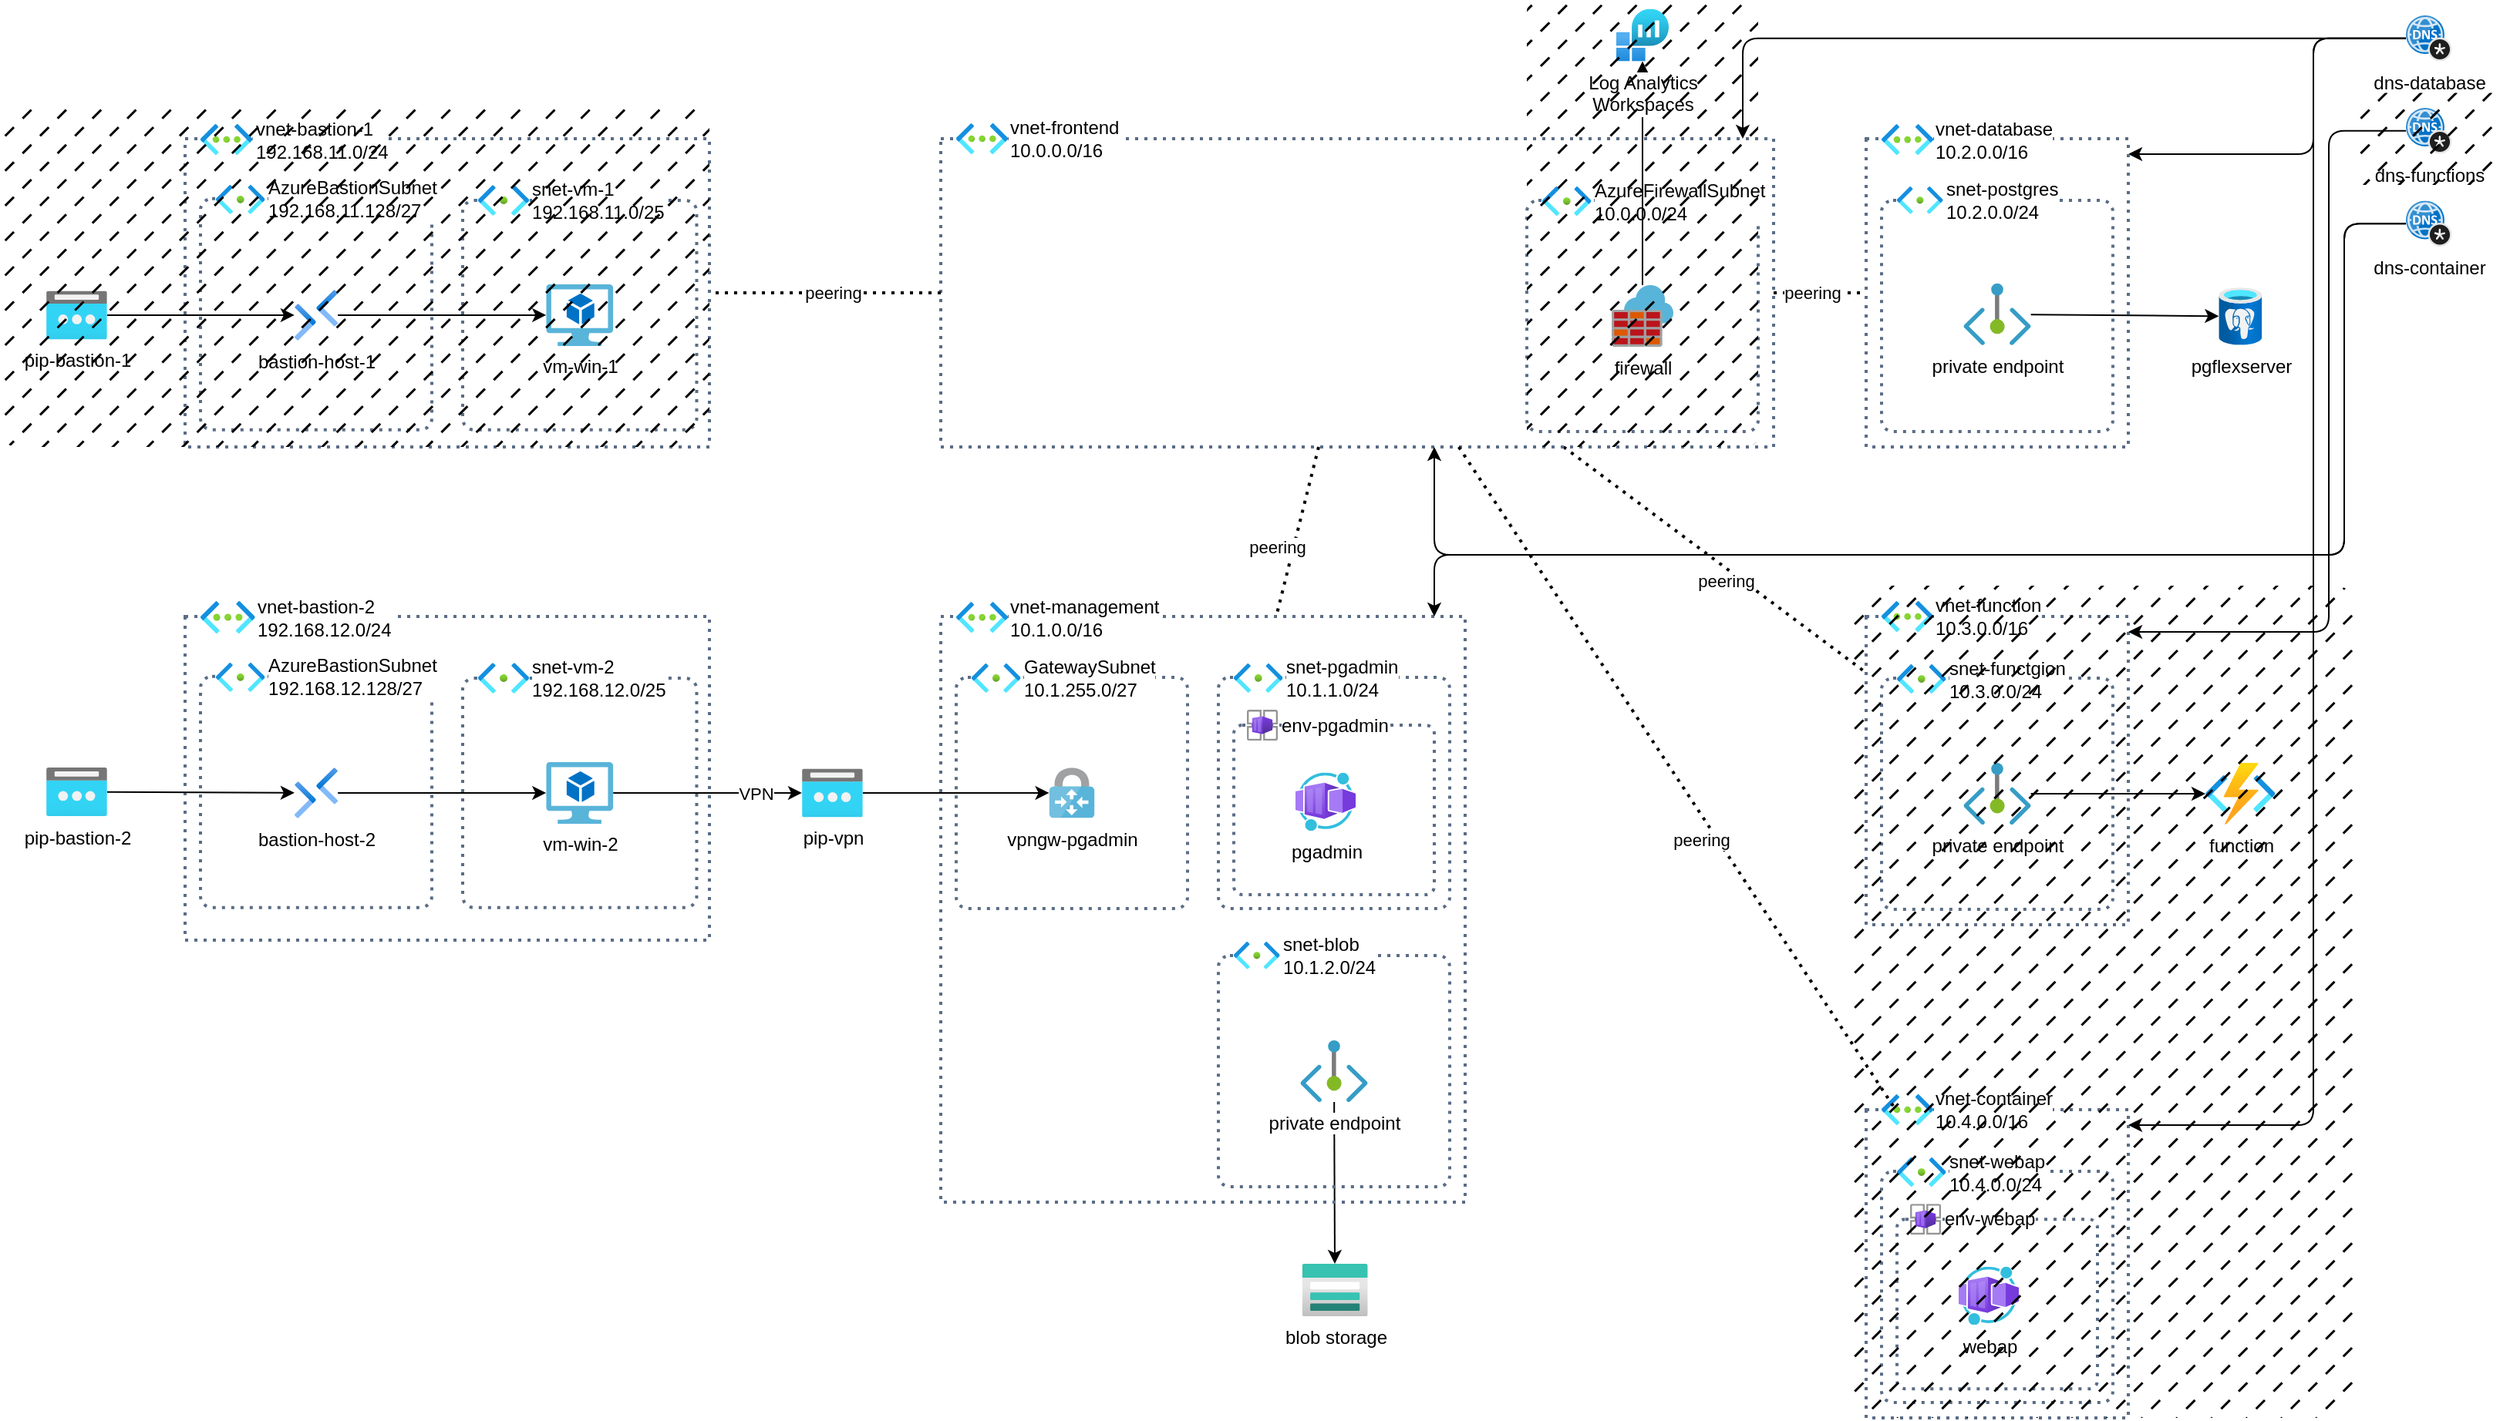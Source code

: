 <mxfile>
    <diagram id="G8ZCOdjm7SQ6kWsWZFQT" name="ページ1">
        <mxGraphModel dx="1851" dy="1910" grid="1" gridSize="10" guides="1" tooltips="1" connect="1" arrows="1" fold="1" page="1" pageScale="1" pageWidth="827" pageHeight="1169" math="0" shadow="0">
            <root>
                <mxCell id="0"/>
                <mxCell id="1" parent="0"/>
                <mxCell id="193" value="" style="edgeStyle=none;html=1;" edge="1" parent="1" source="188" target="190">
                    <mxGeometry relative="1" as="geometry"/>
                </mxCell>
                <mxCell id="32" value="" style="edgeStyle=none;html=1;endArrow=classic;endFill=1;strokeWidth=1;" parent="1" source="59" target="64" edge="1">
                    <mxGeometry relative="1" as="geometry">
                        <mxPoint x="440" y="600" as="sourcePoint"/>
                    </mxGeometry>
                </mxCell>
                <mxCell id="33" value="" style="fillColor=none;strokeColor=#5A6C86;dashed=1;verticalAlign=top;fontStyle=0;fontColor=#5A6C86;whiteSpace=wrap;html=1;container=1;collapsible=0;resizable=1;dashPattern=1 2;strokeWidth=2;" parent="1" vertex="1">
                    <mxGeometry x="30" y="240" width="340" height="210" as="geometry">
                        <mxRectangle x="580" y="370" width="120" height="30" as="alternateBounds"/>
                    </mxGeometry>
                </mxCell>
                <mxCell id="38" value="" style="fillColor=none;strokeColor=#5A6C86;dashed=1;verticalAlign=top;fontStyle=0;fontColor=#5A6C86;whiteSpace=wrap;html=1;container=1;collapsible=0;dashPattern=1 2;strokeWidth=2;rounded=1;arcSize=5;" parent="33" vertex="1">
                    <mxGeometry x="179.999" y="40" width="151.733" height="148.91" as="geometry">
                        <mxRectangle x="580" y="370" width="120" height="30" as="alternateBounds"/>
                    </mxGeometry>
                </mxCell>
                <mxCell id="40" value="snet-vm-2&lt;div&gt;192.168.12.0/25&lt;/div&gt;" style="image;aspect=fixed;html=1;points=[];align=left;fontSize=12;image=img/lib/azure2/networking/Subnet.svg;labelPosition=right;verticalLabelPosition=middle;verticalAlign=middle;imageBackground=default;" parent="38" vertex="1">
                    <mxGeometry x="9.996" y="-9.88" width="32.999" height="19.76" as="geometry"/>
                </mxCell>
                <mxCell id="41" value="vm-win-2" style="image;sketch=0;aspect=fixed;html=1;points=[];align=center;fontSize=12;image=img/lib/mscae/Virtual_Machine_2.svg;" parent="38" vertex="1">
                    <mxGeometry x="54.13" y="54.46" width="43.48" height="40" as="geometry"/>
                </mxCell>
                <mxCell id="47" value="" style="fillColor=none;strokeColor=#5A6C86;dashed=1;verticalAlign=top;fontStyle=0;fontColor=#5A6C86;whiteSpace=wrap;html=1;container=1;collapsible=0;resizable=1;dashPattern=1 2;strokeWidth=2;rounded=1;arcSize=5;" parent="33" vertex="1">
                    <mxGeometry x="10" y="38.91" width="150" height="150" as="geometry">
                        <mxRectangle x="580" y="370" width="120" height="30" as="alternateBounds"/>
                    </mxGeometry>
                </mxCell>
                <mxCell id="48" value="AzureBastionSubnet&lt;div&gt;192.168.12.128/27&lt;/div&gt;" style="image;aspect=fixed;html=1;points=[];align=left;fontSize=12;image=img/lib/azure2/networking/Subnet.svg;labelPosition=right;verticalLabelPosition=middle;verticalAlign=middle;imageBackground=default;" parent="47" vertex="1">
                    <mxGeometry x="10" y="-8.98" width="31.7" height="18.98" as="geometry"/>
                </mxCell>
                <mxCell id="53" value="bastion-host-2" style="image;aspect=fixed;html=1;points=[];align=center;fontSize=12;image=img/lib/azure2/networking/Bastions.svg;" parent="47" vertex="1">
                    <mxGeometry x="60.947" y="59.072" width="28.115" height="32.96" as="geometry"/>
                </mxCell>
                <mxCell id="13" value="vnet-bastion-2&lt;div&gt;192.168.12.0/24&lt;/div&gt;" style="image;aspect=fixed;html=1;points=[];align=left;fontSize=12;image=img/lib/azure2/networking/Virtual_Networks.svg;labelPosition=right;verticalLabelPosition=middle;verticalAlign=middle;labelBackgroundColor=default;textShadow=0;imageBackground=default;" parent="33" vertex="1">
                    <mxGeometry x="9.997" y="-10.004" width="35.321" height="21.087" as="geometry"/>
                </mxCell>
                <mxCell id="223" value="" style="edgeStyle=none;html=1;" edge="1" parent="33" source="53" target="41">
                    <mxGeometry relative="1" as="geometry">
                        <mxPoint x="-41" y="122.55" as="sourcePoint"/>
                        <mxPoint x="234.129" y="126.689" as="targetPoint"/>
                    </mxGeometry>
                </mxCell>
                <mxCell id="96" value="" style="edgeStyle=none;html=1;endArrow=none;endFill=0;strokeWidth=2;dashed=1;dashPattern=1 2;" parent="1" source="143" target="81" edge="1">
                    <mxGeometry relative="1" as="geometry">
                        <mxPoint x="1280" y="340" as="sourcePoint"/>
                    </mxGeometry>
                </mxCell>
                <mxCell id="97" value="peering" style="edgeLabel;html=1;align=center;verticalAlign=middle;resizable=0;points=[];" parent="96" vertex="1" connectable="0">
                    <mxGeometry x="0.186" relative="1" as="geometry">
                        <mxPoint x="-11" as="offset"/>
                    </mxGeometry>
                </mxCell>
                <mxCell id="42" value="" style="fillColor=none;strokeColor=#5A6C86;dashed=1;verticalAlign=top;fontStyle=0;fontColor=#5A6C86;whiteSpace=wrap;html=1;container=1;collapsible=0;dashPattern=1 2;strokeWidth=2;" parent="1" vertex="1">
                    <mxGeometry x="520" y="240" width="340" height="380" as="geometry">
                        <mxRectangle x="580" y="370" width="120" height="30" as="alternateBounds"/>
                    </mxGeometry>
                </mxCell>
                <mxCell id="56" value="" style="fillColor=none;strokeColor=#5A6C86;dashed=1;verticalAlign=top;fontStyle=0;fontColor=#5A6C86;whiteSpace=wrap;html=1;container=1;collapsible=0;resizable=1;dashPattern=1 2;strokeWidth=2;rounded=1;arcSize=5;" parent="42" vertex="1">
                    <mxGeometry x="10" y="39.45" width="150" height="150" as="geometry">
                        <mxRectangle x="580" y="370" width="120" height="30" as="alternateBounds"/>
                    </mxGeometry>
                </mxCell>
                <mxCell id="58" value="GatewaySubnet&lt;div&gt;10.1.255.0/27&lt;/div&gt;" style="image;aspect=fixed;html=1;points=[];align=left;fontSize=12;image=img/lib/azure2/networking/Subnet.svg;labelPosition=right;verticalLabelPosition=middle;verticalAlign=middle;imageBackground=default;" parent="56" vertex="1">
                    <mxGeometry x="10" y="-8.98" width="31.7" height="18.98" as="geometry"/>
                </mxCell>
                <mxCell id="64" value="vpngw-pgadmin" style="image;sketch=0;aspect=fixed;html=1;points=[];align=center;fontSize=12;image=img/lib/mscae/VPN_Gateway.svg;" parent="56" vertex="1">
                    <mxGeometry x="60.28" y="58.64" width="29.44" height="32.71" as="geometry"/>
                </mxCell>
                <mxCell id="43" value="vnet-management&lt;div&gt;10.1.0.0/16&lt;/div&gt;" style="image;aspect=fixed;html=1;points=[];align=left;fontSize=12;image=img/lib/azure2/networking/Virtual_Networks.svg;labelPosition=right;verticalLabelPosition=middle;verticalAlign=middle;labelBackgroundColor=default;textShadow=0;imageBackground=default;" parent="42" vertex="1">
                    <mxGeometry x="10" y="-9.46" width="33.49" height="20" as="geometry"/>
                </mxCell>
                <mxCell id="65" value="" style="fillColor=none;strokeColor=#5A6C86;dashed=1;verticalAlign=top;fontStyle=0;fontColor=#5A6C86;whiteSpace=wrap;html=1;container=1;collapsible=0;resizable=1;dashPattern=1 2;strokeWidth=2;rounded=1;arcSize=5;" parent="42" vertex="1">
                    <mxGeometry x="180" y="39.45" width="150" height="150" as="geometry">
                        <mxRectangle x="580" y="370" width="120" height="30" as="alternateBounds"/>
                    </mxGeometry>
                </mxCell>
                <mxCell id="66" value="snet-pgadmin&lt;div&gt;10.1.1.0/24&lt;/div&gt;" style="image;aspect=fixed;html=1;points=[];align=left;fontSize=12;image=img/lib/azure2/networking/Subnet.svg;labelPosition=right;verticalLabelPosition=middle;verticalAlign=middle;imageBackground=default;" parent="65" vertex="1">
                    <mxGeometry x="10" y="-8.98" width="31.7" height="18.98" as="geometry"/>
                </mxCell>
                <mxCell id="76" value="" style="fillColor=none;strokeColor=#5A6C86;dashed=1;verticalAlign=top;fontStyle=0;fontColor=#5A6C86;whiteSpace=wrap;html=1;container=1;collapsible=0;resizable=1;dashPattern=1 2;strokeWidth=2;rounded=1;arcSize=5;" parent="65" vertex="1">
                    <mxGeometry x="10" y="31.09" width="130" height="110" as="geometry">
                        <mxRectangle x="580" y="370" width="120" height="30" as="alternateBounds"/>
                    </mxGeometry>
                </mxCell>
                <mxCell id="75" value="env-pgadmin" style="image;aspect=fixed;html=1;points=[];align=left;fontSize=12;image=img/lib/azure2/other/Container_App_Environments.svg;labelPosition=right;verticalLabelPosition=middle;verticalAlign=middle;" parent="76" vertex="1">
                    <mxGeometry x="8.52" y="-10" width="20" height="20" as="geometry"/>
                </mxCell>
                <mxCell id="79" value="pgadmin" style="image;aspect=fixed;html=1;points=[];align=center;fontSize=12;image=img/lib/azure2/other/Worker_Container_App.svg;" parent="76" vertex="1">
                    <mxGeometry x="40" y="30.75" width="39" height="37.84" as="geometry"/>
                </mxCell>
                <mxCell id="186" value="" style="fillColor=none;strokeColor=#5A6C86;dashed=1;verticalAlign=top;fontStyle=0;fontColor=#5A6C86;whiteSpace=wrap;html=1;container=1;collapsible=0;resizable=1;dashPattern=1 2;strokeWidth=2;rounded=1;arcSize=5;" vertex="1" parent="42">
                    <mxGeometry x="180" y="220" width="150" height="150" as="geometry">
                        <mxRectangle x="580" y="370" width="120" height="30" as="alternateBounds"/>
                    </mxGeometry>
                </mxCell>
                <mxCell id="187" value="snet-blob&lt;div&gt;10.1.2.0/24&lt;/div&gt;" style="image;aspect=fixed;html=1;points=[];align=left;fontSize=12;image=img/lib/azure2/networking/Subnet.svg;labelPosition=right;verticalLabelPosition=middle;verticalAlign=middle;imageBackground=default;" vertex="1" parent="186">
                    <mxGeometry x="10" y="-8.98" width="29.719" height="17.794" as="geometry"/>
                </mxCell>
                <mxCell id="188" value="private endpoint" style="image;aspect=fixed;html=1;points=[];align=center;fontSize=12;image=img/lib/azure2/networking/Private_Endpoint.svg;labelBackgroundColor=default;imageBackground=none;" vertex="1" parent="186">
                    <mxGeometry x="53.18" y="55" width="43.64" height="40" as="geometry"/>
                </mxCell>
                <mxCell id="55" value="" style="edgeStyle=none;html=1;" parent="1" source="54" target="53" edge="1">
                    <mxGeometry relative="1" as="geometry"/>
                </mxCell>
                <mxCell id="54" value="pip-bastion-2" style="image;aspect=fixed;html=1;points=[];align=center;fontSize=12;image=img/lib/azure2/networking/Public_IP_Addresses.svg;" parent="1" vertex="1">
                    <mxGeometry x="-60.001" y="337.98" width="39.44" height="31.55" as="geometry"/>
                </mxCell>
                <mxCell id="60" value="" style="edgeStyle=none;html=1;endArrow=classic;endFill=1;strokeWidth=1;" parent="1" source="41" target="59" edge="1">
                    <mxGeometry relative="1" as="geometry">
                        <mxPoint x="370" y="343" as="sourcePoint"/>
                        <mxPoint x="520" y="342" as="targetPoint"/>
                    </mxGeometry>
                </mxCell>
                <mxCell id="63" value="VPN" style="edgeLabel;html=1;align=center;verticalAlign=middle;resizable=0;points=[];" parent="60" vertex="1" connectable="0">
                    <mxGeometry x="0.162" relative="1" as="geometry">
                        <mxPoint x="21" as="offset"/>
                    </mxGeometry>
                </mxCell>
                <mxCell id="59" value="pip-vpn" style="image;aspect=fixed;html=1;points=[];align=center;fontSize=12;image=img/lib/azure2/networking/Public_IP_Addresses.svg;" parent="1" vertex="1">
                    <mxGeometry x="429.999" y="338.71" width="39.44" height="31.55" as="geometry"/>
                </mxCell>
                <mxCell id="72" value="" style="edgeStyle=orthogonalEdgeStyle;html=1;" parent="1" source="71" target="81" edge="1">
                    <mxGeometry relative="1" as="geometry">
                        <Array as="points">
                            <mxPoint x="1410" y="-135"/>
                            <mxPoint x="1410" y="-60"/>
                        </Array>
                    </mxGeometry>
                </mxCell>
                <mxCell id="71" value="dns-database" style="image;sketch=0;aspect=fixed;html=1;points=[];align=center;fontSize=12;image=img/lib/mscae/DNS_Private_Zones.svg;" parent="1" vertex="1">
                    <mxGeometry x="1470" y="-150.0" width="29.72" height="29.72" as="geometry"/>
                </mxCell>
                <mxCell id="81" value="" style="fillColor=none;strokeColor=#5A6C86;dashed=1;verticalAlign=top;fontStyle=0;fontColor=#5A6C86;whiteSpace=wrap;html=1;container=1;collapsible=0;dashPattern=1 2;strokeWidth=2;" parent="1" vertex="1">
                    <mxGeometry x="1120" y="-70.0" width="170" height="200" as="geometry">
                        <mxRectangle x="580" y="370" width="120" height="30" as="alternateBounds"/>
                    </mxGeometry>
                </mxCell>
                <mxCell id="91" value="" style="fillColor=none;strokeColor=#5A6C86;dashed=1;verticalAlign=top;fontStyle=0;fontColor=#5A6C86;whiteSpace=wrap;html=1;container=1;collapsible=0;resizable=1;dashPattern=1 2;strokeWidth=2;rounded=1;arcSize=5;" parent="81" vertex="1">
                    <mxGeometry x="10" y="40" width="150" height="150" as="geometry">
                        <mxRectangle x="580" y="370" width="120" height="30" as="alternateBounds"/>
                    </mxGeometry>
                </mxCell>
                <mxCell id="92" value="snet-postgres&lt;div&gt;10.2.0.0/24&lt;/div&gt;" style="image;aspect=fixed;html=1;points=[];align=left;fontSize=12;image=img/lib/azure2/networking/Subnet.svg;labelPosition=right;verticalLabelPosition=middle;verticalAlign=middle;imageBackground=default;" parent="91" vertex="1">
                    <mxGeometry x="10" y="-8.98" width="29.719" height="17.794" as="geometry"/>
                </mxCell>
                <mxCell id="127" value="private endpoint" style="image;aspect=fixed;html=1;points=[];align=center;fontSize=12;image=img/lib/azure2/networking/Private_Endpoint.svg;" parent="91" vertex="1">
                    <mxGeometry x="53.18" y="53.91" width="43.64" height="40" as="geometry"/>
                </mxCell>
                <mxCell id="82" value="vnet-database&lt;div&gt;10.2.0.0/16&lt;/div&gt;" style="image;aspect=fixed;html=1;points=[];align=left;fontSize=12;image=img/lib/azure2/networking/Virtual_Networks.svg;labelPosition=right;verticalLabelPosition=middle;verticalAlign=middle;labelBackgroundColor=default;textShadow=0;imageBackground=default;" parent="81" vertex="1">
                    <mxGeometry x="10" y="-9.46" width="33.49" height="20" as="geometry"/>
                </mxCell>
                <mxCell id="116" value="" style="fillColor=none;strokeColor=#5A6C86;dashed=1;verticalAlign=top;fontStyle=0;fontColor=#5A6C86;whiteSpace=wrap;html=1;container=1;collapsible=0;dashPattern=1 2;strokeWidth=2;" parent="1" vertex="1">
                    <mxGeometry x="1120" y="240.0" width="170" height="200" as="geometry">
                        <mxRectangle x="580" y="370" width="120" height="30" as="alternateBounds"/>
                    </mxGeometry>
                </mxCell>
                <mxCell id="120" value="" style="fillColor=none;strokeColor=#5A6C86;dashed=1;verticalAlign=top;fontStyle=0;fontColor=#5A6C86;whiteSpace=wrap;html=1;container=1;collapsible=0;resizable=1;dashPattern=1 2;strokeWidth=2;rounded=1;arcSize=5;" parent="116" vertex="1">
                    <mxGeometry x="10" y="40" width="150" height="150" as="geometry">
                        <mxRectangle x="580" y="370" width="120" height="30" as="alternateBounds"/>
                    </mxGeometry>
                </mxCell>
                <mxCell id="121" value="snet-functgion&lt;div&gt;10.3.0.0/24&lt;/div&gt;" style="image;aspect=fixed;html=1;points=[];align=left;fontSize=12;image=img/lib/azure2/networking/Subnet.svg;labelPosition=right;verticalLabelPosition=middle;verticalAlign=middle;imageBackground=default;" parent="120" vertex="1">
                    <mxGeometry x="10" y="-8.98" width="31.7" height="18.98" as="geometry"/>
                </mxCell>
                <mxCell id="129" value="private endpoint" style="image;aspect=fixed;html=1;points=[];align=center;fontSize=12;image=img/lib/azure2/networking/Private_Endpoint.svg;" parent="120" vertex="1">
                    <mxGeometry x="53.18" y="55.0" width="43.64" height="40" as="geometry"/>
                </mxCell>
                <mxCell id="125" value="vnet-function&lt;div&gt;10.3.0.0/16&lt;/div&gt;" style="image;aspect=fixed;html=1;points=[];align=left;fontSize=12;image=img/lib/azure2/networking/Virtual_Networks.svg;labelPosition=right;verticalLabelPosition=middle;verticalAlign=middle;labelBackgroundColor=default;textShadow=0;imageBackground=default;" parent="116" vertex="1">
                    <mxGeometry x="10" y="-10" width="33.49" height="20" as="geometry"/>
                </mxCell>
                <mxCell id="126" value="function" style="image;aspect=fixed;html=1;points=[];align=center;fontSize=12;image=img/lib/azure2/compute/Function_Apps.svg;" parent="1" vertex="1">
                    <mxGeometry x="1340" y="335.0" width="45.34" height="40" as="geometry"/>
                </mxCell>
                <mxCell id="93" value="pgflexserver" style="image;aspect=fixed;html=1;points=[];align=center;fontSize=12;image=img/lib/azure2/databases/Azure_Database_PostgreSQL_Server.svg;" parent="1" vertex="1">
                    <mxGeometry x="1348.67" y="26.58" width="28" height="37.33" as="geometry"/>
                </mxCell>
                <mxCell id="130" value="" style="edgeStyle=none;html=1;" parent="1" source="129" target="126" edge="1">
                    <mxGeometry relative="1" as="geometry"/>
                </mxCell>
                <mxCell id="131" value="" style="edgeStyle=none;html=1;" parent="1" source="127" target="93" edge="1">
                    <mxGeometry relative="1" as="geometry"/>
                </mxCell>
                <mxCell id="132" value="" style="edgeStyle=none;html=1;endArrow=none;endFill=0;strokeWidth=2;dashed=1;dashPattern=1 2;" parent="1" source="143" target="116" edge="1">
                    <mxGeometry relative="1" as="geometry">
                        <mxPoint x="827" y="490" as="sourcePoint"/>
                        <mxPoint x="897" y="490" as="targetPoint"/>
                    </mxGeometry>
                </mxCell>
                <mxCell id="133" value="peering" style="edgeLabel;html=1;align=center;verticalAlign=middle;resizable=0;points=[];" parent="132" vertex="1" connectable="0">
                    <mxGeometry x="0.186" relative="1" as="geometry">
                        <mxPoint x="-11" as="offset"/>
                    </mxGeometry>
                </mxCell>
                <mxCell id="136" value="" style="edgeStyle=orthogonalEdgeStyle;html=1;" parent="1" source="135" target="116" edge="1">
                    <mxGeometry relative="1" as="geometry">
                        <Array as="points">
                            <mxPoint x="1420" y="-75"/>
                            <mxPoint x="1420" y="250"/>
                        </Array>
                    </mxGeometry>
                </mxCell>
                <mxCell id="135" value="dns-functions" style="image;sketch=0;aspect=fixed;html=1;points=[];align=center;fontSize=12;image=img/lib/mscae/DNS_Private_Zones.svg;" parent="1" vertex="1">
                    <mxGeometry x="1470" y="-90" width="29.72" height="29.72" as="geometry"/>
                </mxCell>
                <mxCell id="143" value="" style="fillColor=none;strokeColor=#5A6C86;dashed=1;verticalAlign=top;fontStyle=0;fontColor=#5A6C86;whiteSpace=wrap;html=1;container=1;collapsible=0;dashPattern=1 2;strokeWidth=2;" parent="1" vertex="1">
                    <mxGeometry x="520" y="-70" width="540" height="200" as="geometry">
                        <mxRectangle x="580" y="370" width="120" height="30" as="alternateBounds"/>
                    </mxGeometry>
                </mxCell>
                <mxCell id="152" value="vnet-frontend&lt;div&gt;10.0.0.0/16&lt;/div&gt;" style="image;aspect=fixed;html=1;points=[];align=left;fontSize=12;image=img/lib/azure2/networking/Virtual_Networks.svg;labelPosition=right;verticalLabelPosition=middle;verticalAlign=middle;labelBackgroundColor=default;textShadow=0;imageBackground=default;" parent="143" vertex="1">
                    <mxGeometry x="10" y="-10" width="33.49" height="20" as="geometry"/>
                </mxCell>
                <mxCell id="153" value="" style="fillColor=none;strokeColor=#5A6C86;dashed=1;verticalAlign=top;fontStyle=0;fontColor=#5A6C86;whiteSpace=wrap;html=1;container=1;collapsible=0;resizable=1;dashPattern=1 2;strokeWidth=2;rounded=1;arcSize=5;" parent="143" vertex="1">
                    <mxGeometry x="380" y="40" width="150" height="150" as="geometry">
                        <mxRectangle x="580" y="370" width="120" height="30" as="alternateBounds"/>
                    </mxGeometry>
                </mxCell>
                <mxCell id="154" value="AzureFirewallSubnet&lt;div&gt;10.0.0.0/24&lt;/div&gt;" style="image;aspect=fixed;html=1;points=[];align=left;fontSize=12;image=img/lib/azure2/networking/Subnet.svg;labelPosition=right;verticalLabelPosition=middle;verticalAlign=middle;imageBackground=default;" parent="153" vertex="1">
                    <mxGeometry x="10" y="-8.98" width="31.7" height="18.98" as="geometry"/>
                </mxCell>
                <mxCell id="155" value="firewall" style="image;sketch=0;aspect=fixed;html=1;points=[];align=center;fontSize=12;image=img/lib/mscae/Azure_Firewall.svg;" parent="153" vertex="1">
                    <mxGeometry x="55" y="55" width="40" height="40" as="geometry"/>
                </mxCell>
                <mxCell id="156" value="" style="edgeStyle=none;html=1;endArrow=none;endFill=0;strokeWidth=2;dashed=1;dashPattern=1 2;" parent="1" source="143" target="42" edge="1">
                    <mxGeometry relative="1" as="geometry">
                        <mxPoint x="933" y="140" as="sourcePoint"/>
                        <mxPoint x="1130" y="273" as="targetPoint"/>
                    </mxGeometry>
                </mxCell>
                <mxCell id="157" value="peering" style="edgeLabel;html=1;align=center;verticalAlign=middle;resizable=0;points=[];" parent="156" vertex="1" connectable="0">
                    <mxGeometry x="0.186" relative="1" as="geometry">
                        <mxPoint x="-11" as="offset"/>
                    </mxGeometry>
                </mxCell>
                <mxCell id="158" value="" style="fillColor=none;strokeColor=#5A6C86;dashed=1;verticalAlign=top;fontStyle=0;fontColor=#5A6C86;whiteSpace=wrap;html=1;container=1;collapsible=0;dashPattern=1 2;strokeWidth=2;" parent="1" vertex="1">
                    <mxGeometry x="1120" y="560" width="170" height="200" as="geometry">
                        <mxRectangle x="580" y="370" width="120" height="30" as="alternateBounds"/>
                    </mxGeometry>
                </mxCell>
                <mxCell id="162" value="vnet-container&lt;div&gt;10.4.0.0/16&lt;/div&gt;" style="image;aspect=fixed;html=1;points=[];align=left;fontSize=12;image=img/lib/azure2/networking/Virtual_Networks.svg;labelPosition=right;verticalLabelPosition=middle;verticalAlign=middle;labelBackgroundColor=default;textShadow=0;imageBackground=default;" parent="158" vertex="1">
                    <mxGeometry x="10" y="-10" width="33.49" height="20" as="geometry"/>
                </mxCell>
                <mxCell id="170" value="" style="fillColor=none;strokeColor=#5A6C86;dashed=1;verticalAlign=top;fontStyle=0;fontColor=#5A6C86;whiteSpace=wrap;html=1;container=1;collapsible=0;resizable=1;dashPattern=1 2;strokeWidth=2;rounded=1;arcSize=5;" parent="158" vertex="1">
                    <mxGeometry x="10" y="40" width="150" height="150" as="geometry">
                        <mxRectangle x="580" y="370" width="120" height="30" as="alternateBounds"/>
                    </mxGeometry>
                </mxCell>
                <mxCell id="171" value="snet-webap&lt;div&gt;10.4.0.0/24&lt;/div&gt;" style="image;aspect=fixed;html=1;points=[];align=left;fontSize=12;image=img/lib/azure2/networking/Subnet.svg;labelPosition=right;verticalLabelPosition=middle;verticalAlign=middle;imageBackground=default;" parent="170" vertex="1">
                    <mxGeometry x="10" y="-8.98" width="31.7" height="18.98" as="geometry"/>
                </mxCell>
                <mxCell id="172" value="" style="fillColor=none;strokeColor=#5A6C86;dashed=1;verticalAlign=top;fontStyle=0;fontColor=#5A6C86;whiteSpace=wrap;html=1;container=1;collapsible=0;resizable=1;dashPattern=1 2;strokeWidth=2;rounded=1;arcSize=5;" parent="170" vertex="1">
                    <mxGeometry x="10" y="31.09" width="130" height="110" as="geometry">
                        <mxRectangle x="580" y="370" width="120" height="30" as="alternateBounds"/>
                    </mxGeometry>
                </mxCell>
                <mxCell id="173" value="env-webap" style="image;aspect=fixed;html=1;points=[];align=left;fontSize=12;image=img/lib/azure2/other/Container_App_Environments.svg;labelPosition=right;verticalLabelPosition=middle;verticalAlign=middle;" parent="172" vertex="1">
                    <mxGeometry x="8.52" y="-10" width="20" height="20" as="geometry"/>
                </mxCell>
                <mxCell id="174" value="webap" style="image;aspect=fixed;html=1;points=[];align=center;fontSize=12;image=img/lib/azure2/other/Worker_Container_App.svg;" parent="172" vertex="1">
                    <mxGeometry x="40" y="30.75" width="39" height="37.84" as="geometry"/>
                </mxCell>
                <mxCell id="163" value="dns-container" style="image;sketch=0;aspect=fixed;html=1;points=[];align=center;fontSize=12;image=img/lib/mscae/DNS_Private_Zones.svg;" parent="1" vertex="1">
                    <mxGeometry x="1470" y="-29.72" width="29.72" height="29.72" as="geometry"/>
                </mxCell>
                <mxCell id="164" value="" style="edgeStyle=orthogonalEdgeStyle;html=1;" parent="1" source="163" target="143" edge="1">
                    <mxGeometry relative="1" as="geometry">
                        <mxPoint x="1430" y="393.92" as="sourcePoint"/>
                        <mxPoint x="1365" y="448.92" as="targetPoint"/>
                        <Array as="points">
                            <mxPoint x="1430" y="-15"/>
                            <mxPoint x="1430" y="200"/>
                            <mxPoint x="840" y="200"/>
                        </Array>
                    </mxGeometry>
                </mxCell>
                <mxCell id="165" value="" style="edgeStyle=none;html=1;endArrow=none;endFill=0;strokeWidth=2;dashed=1;dashPattern=1 2;" parent="1" source="143" target="158" edge="1">
                    <mxGeometry relative="1" as="geometry">
                        <mxPoint x="934" y="140" as="sourcePoint"/>
                        <mxPoint x="1130" y="287" as="targetPoint"/>
                    </mxGeometry>
                </mxCell>
                <mxCell id="166" value="peering" style="edgeLabel;html=1;align=center;verticalAlign=middle;resizable=0;points=[];" parent="165" vertex="1" connectable="0">
                    <mxGeometry x="0.186" relative="1" as="geometry">
                        <mxPoint x="-11" as="offset"/>
                    </mxGeometry>
                </mxCell>
                <mxCell id="176" value="" style="edgeStyle=none;html=1;" parent="1" source="155" target="175" edge="1">
                    <mxGeometry relative="1" as="geometry"/>
                </mxCell>
                <mxCell id="175" value="Log Analytics&lt;div&gt;Workspaces&lt;/div&gt;" style="image;aspect=fixed;html=1;points=[];align=center;fontSize=12;image=img/lib/azure2/analytics/Log_Analytics_Workspaces.svg;labelBackgroundColor=#FFFFFF;" parent="1" vertex="1">
                    <mxGeometry x="958" y="-154.28" width="34" height="34" as="geometry"/>
                </mxCell>
                <mxCell id="178" value="" style="edgeStyle=orthogonalEdgeStyle;html=1;" parent="1" source="163" target="42" edge="1">
                    <mxGeometry relative="1" as="geometry">
                        <mxPoint x="1470" y="-15" as="sourcePoint"/>
                        <mxPoint x="1290" y="570" as="targetPoint"/>
                        <Array as="points">
                            <mxPoint x="1430" y="-15"/>
                            <mxPoint x="1430" y="200"/>
                            <mxPoint x="840" y="200"/>
                        </Array>
                    </mxGeometry>
                </mxCell>
                <mxCell id="179" value="" style="edgeStyle=orthogonalEdgeStyle;html=1;" parent="1" source="71" target="158" edge="1">
                    <mxGeometry relative="1" as="geometry">
                        <mxPoint x="1480" y="-125" as="sourcePoint"/>
                        <mxPoint x="1300" y="-50" as="targetPoint"/>
                        <Array as="points">
                            <mxPoint x="1410" y="-135"/>
                            <mxPoint x="1410" y="570"/>
                        </Array>
                    </mxGeometry>
                </mxCell>
                <mxCell id="180" value="" style="edgeStyle=orthogonalEdgeStyle;html=1;" parent="1" source="71" target="143" edge="1">
                    <mxGeometry relative="1" as="geometry">
                        <mxPoint x="1480" y="-65" as="sourcePoint"/>
                        <mxPoint x="1300" y="260" as="targetPoint"/>
                        <Array as="points">
                            <mxPoint x="1040" y="-135"/>
                        </Array>
                    </mxGeometry>
                </mxCell>
                <mxCell id="181" value="" style="rounded=1;whiteSpace=wrap;html=1;strokeColor=none;arcSize=5;fillStyle=dashed;fillColor=#000000;" parent="1" vertex="1">
                    <mxGeometry x="900" y="-160" width="150" height="290" as="geometry"/>
                </mxCell>
                <mxCell id="182" value="" style="rounded=1;whiteSpace=wrap;html=1;strokeColor=none;arcSize=5;fillStyle=dashed;fillColor=#000000;" parent="1" vertex="1">
                    <mxGeometry x="1110" y="220" width="330" height="540" as="geometry"/>
                </mxCell>
                <mxCell id="185" value="" style="rounded=1;whiteSpace=wrap;html=1;strokeColor=none;arcSize=5;fillStyle=dashed;fillColor=#000000;" parent="1" vertex="1">
                    <mxGeometry x="1440" y="-99.76" width="90" height="59.76" as="geometry"/>
                </mxCell>
                <mxCell id="190" value="blob storage" style="image;aspect=fixed;html=1;points=[];align=center;fontSize=12;image=img/lib/azure2/storage/Storage_Accounts.svg;" vertex="1" parent="1">
                    <mxGeometry x="754.32" y="660" width="42.5" height="34" as="geometry"/>
                </mxCell>
                <mxCell id="194" value="blob storage" style="image;aspect=fixed;html=1;points=[];align=center;fontSize=12;image=img/lib/azure2/storage/Storage_Accounts.svg;" vertex="1" parent="1">
                    <mxGeometry x="754.32" y="660" width="42.5" height="34" as="geometry"/>
                </mxCell>
                <mxCell id="210" value="" style="fillColor=none;strokeColor=#5A6C86;dashed=1;verticalAlign=top;fontStyle=0;fontColor=#5A6C86;whiteSpace=wrap;html=1;container=1;collapsible=0;resizable=1;dashPattern=1 2;strokeWidth=2;" vertex="1" parent="1">
                    <mxGeometry x="30" y="-70" width="340" height="200" as="geometry">
                        <mxRectangle x="580" y="370" width="120" height="30" as="alternateBounds"/>
                    </mxGeometry>
                </mxCell>
                <mxCell id="217" value="vnet-bastion-1&lt;div&gt;192.168.11.0/24&lt;/div&gt;" style="image;aspect=fixed;html=1;points=[];align=left;fontSize=12;image=img/lib/azure2/networking/Virtual_Networks.svg;labelPosition=right;verticalLabelPosition=middle;verticalAlign=middle;labelBackgroundColor=default;textShadow=0;imageBackground=default;" vertex="1" parent="210">
                    <mxGeometry x="9.997" y="-9.527" width="33.639" height="20.083" as="geometry"/>
                </mxCell>
                <mxCell id="211" value="" style="fillColor=none;strokeColor=#5A6C86;dashed=1;verticalAlign=top;fontStyle=0;fontColor=#5A6C86;whiteSpace=wrap;html=1;container=1;collapsible=0;dashPattern=1 2;strokeWidth=2;rounded=1;arcSize=5;" vertex="1" parent="210">
                    <mxGeometry x="179.999" y="40" width="151.733" height="148.91" as="geometry">
                        <mxRectangle x="580" y="370" width="120" height="30" as="alternateBounds"/>
                    </mxGeometry>
                </mxCell>
                <mxCell id="212" value="snet-vm-1&lt;div&gt;192.168.11.0/25&lt;/div&gt;" style="image;aspect=fixed;html=1;points=[];align=left;fontSize=12;image=img/lib/azure2/networking/Subnet.svg;labelPosition=right;verticalLabelPosition=middle;verticalAlign=middle;imageBackground=default;" vertex="1" parent="211">
                    <mxGeometry x="9.996" y="-9.88" width="32.999" height="19.76" as="geometry"/>
                </mxCell>
                <mxCell id="213" value="vm-win-1" style="image;sketch=0;aspect=fixed;html=1;points=[];align=center;fontSize=12;image=img/lib/mscae/Virtual_Machine_2.svg;" vertex="1" parent="211">
                    <mxGeometry x="54.13" y="54.46" width="43.48" height="40" as="geometry"/>
                </mxCell>
                <mxCell id="214" value="" style="fillColor=none;strokeColor=#5A6C86;dashed=1;verticalAlign=top;fontStyle=0;fontColor=#5A6C86;whiteSpace=wrap;html=1;container=1;collapsible=0;resizable=1;dashPattern=1 2;strokeWidth=2;rounded=1;arcSize=5;" vertex="1" parent="210">
                    <mxGeometry x="10" y="38.91" width="150" height="150" as="geometry">
                        <mxRectangle x="580" y="370" width="120" height="30" as="alternateBounds"/>
                    </mxGeometry>
                </mxCell>
                <mxCell id="215" value="bastion-host-1" style="image;aspect=fixed;html=1;points=[];align=center;fontSize=12;image=img/lib/azure2/networking/Bastions.svg;" vertex="1" parent="214">
                    <mxGeometry x="60.947" y="59.072" width="28.115" height="32.96" as="geometry"/>
                </mxCell>
                <mxCell id="216" value="AzureBastionSubnet&lt;div&gt;192.168.11.128/27&lt;/div&gt;" style="image;aspect=fixed;html=1;points=[];align=left;fontSize=12;image=img/lib/azure2/networking/Subnet.svg;labelPosition=right;verticalLabelPosition=middle;verticalAlign=middle;imageBackground=default;" vertex="1" parent="214">
                    <mxGeometry x="10" y="-8.98" width="31.7" height="18.98" as="geometry"/>
                </mxCell>
                <mxCell id="224" value="" style="edgeStyle=none;html=1;" edge="1" parent="210" source="215" target="213">
                    <mxGeometry relative="1" as="geometry">
                        <mxPoint x="-41" y="108" as="sourcePoint"/>
                        <mxPoint x="77" y="115" as="targetPoint"/>
                    </mxGeometry>
                </mxCell>
                <mxCell id="218" value="" style="edgeStyle=none;html=1;" edge="1" source="219" target="215" parent="1">
                    <mxGeometry relative="1" as="geometry"/>
                </mxCell>
                <mxCell id="219" value="pip-bastion-1" style="image;aspect=fixed;html=1;points=[];align=center;fontSize=12;image=img/lib/azure2/networking/Public_IP_Addresses.svg;" vertex="1" parent="1">
                    <mxGeometry x="-60.001" y="28.69" width="39.44" height="31.55" as="geometry"/>
                </mxCell>
                <mxCell id="220" value="" style="edgeStyle=none;html=1;endArrow=none;endFill=0;strokeWidth=2;dashed=1;dashPattern=1 2;" edge="1" parent="1" source="143" target="210">
                    <mxGeometry relative="1" as="geometry">
                        <mxPoint x="775" y="140" as="sourcePoint"/>
                        <mxPoint x="748" y="250" as="targetPoint"/>
                    </mxGeometry>
                </mxCell>
                <mxCell id="221" value="peering" style="edgeLabel;html=1;align=center;verticalAlign=middle;resizable=0;points=[];" vertex="1" connectable="0" parent="220">
                    <mxGeometry x="0.186" relative="1" as="geometry">
                        <mxPoint x="19" as="offset"/>
                    </mxGeometry>
                </mxCell>
                <mxCell id="222" value="" style="rounded=1;whiteSpace=wrap;html=1;strokeColor=none;arcSize=5;fillStyle=dashed;fillColor=#000000;" vertex="1" parent="1">
                    <mxGeometry x="-90" y="-90" width="460" height="220" as="geometry"/>
                </mxCell>
            </root>
        </mxGraphModel>
    </diagram>
</mxfile>